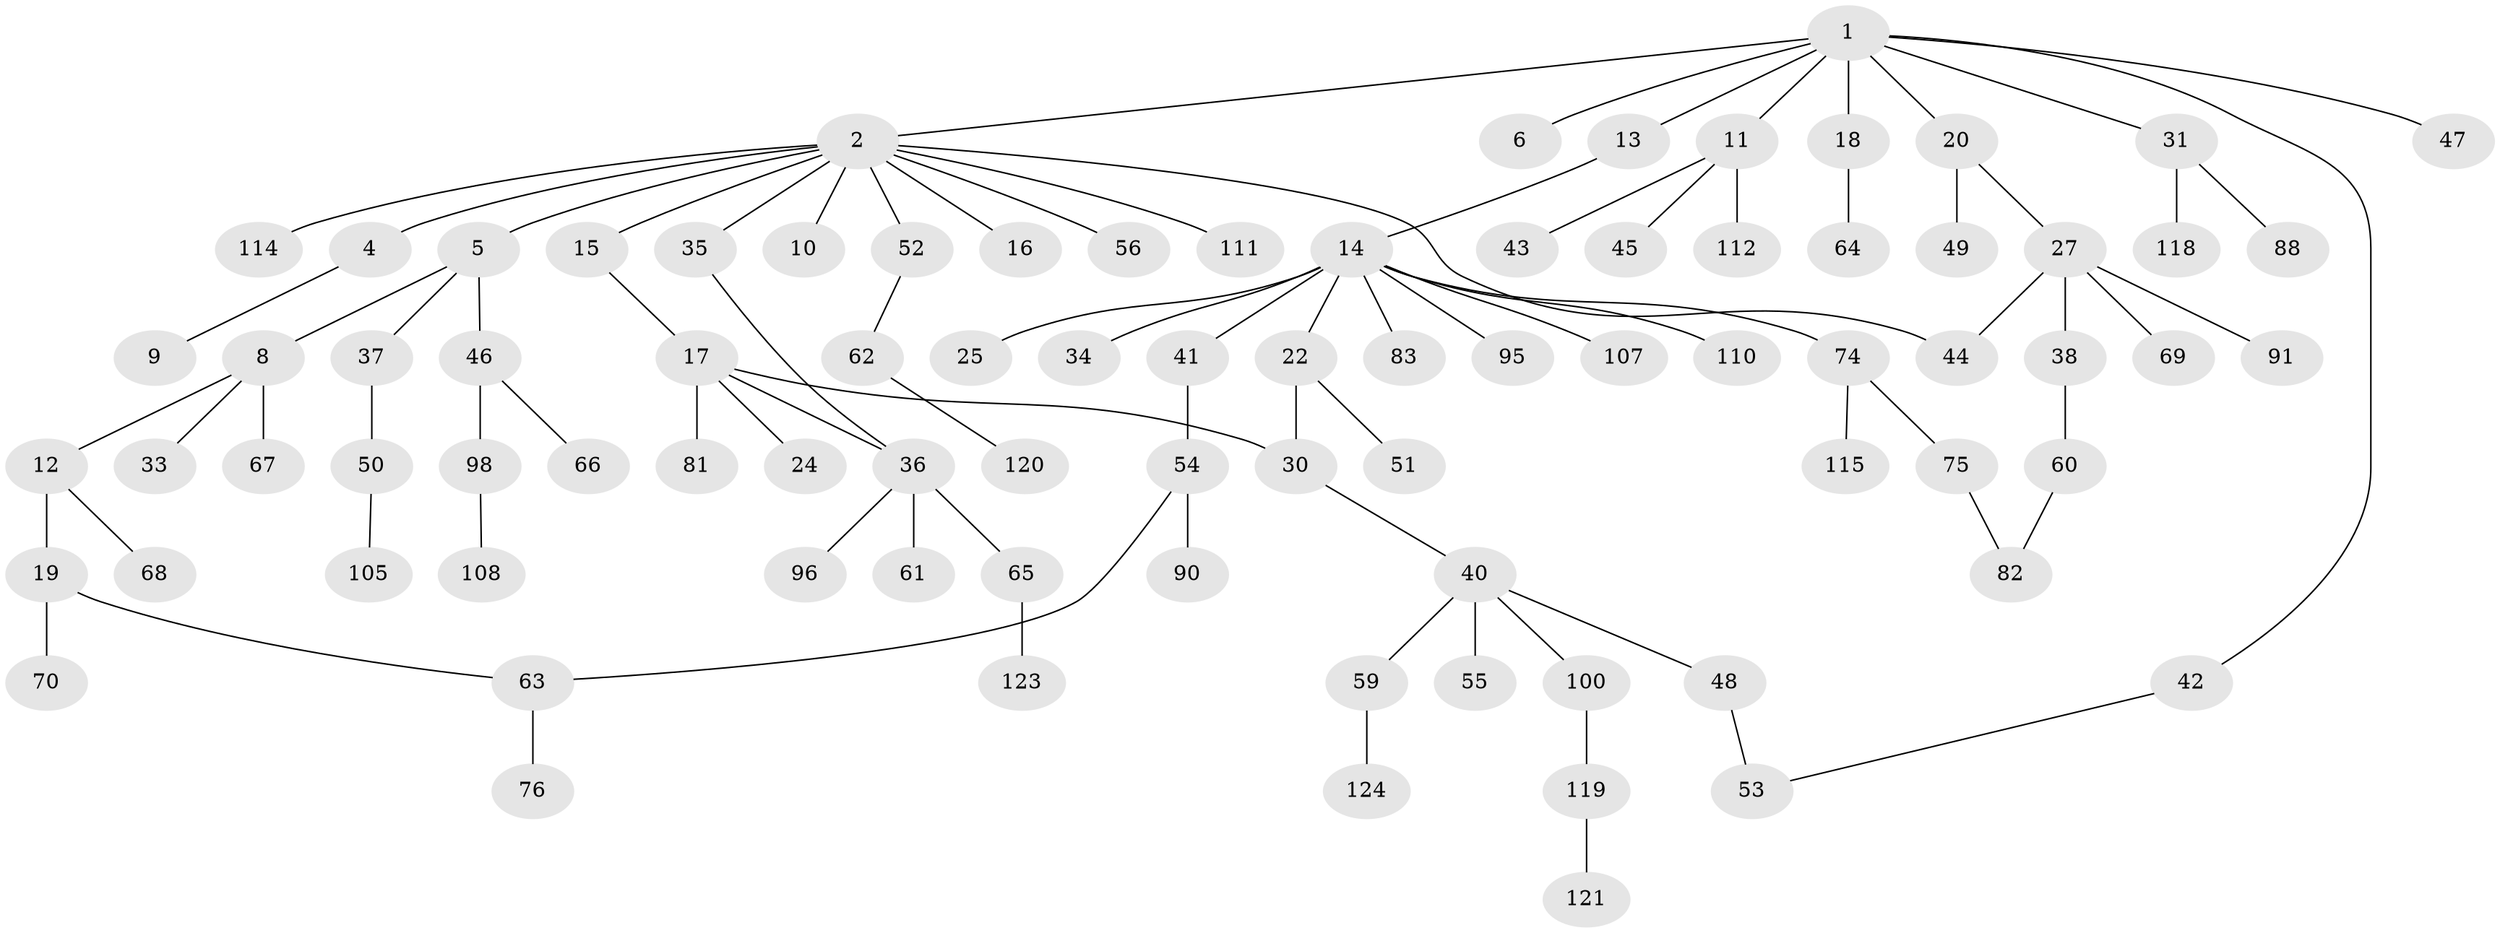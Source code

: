 // Generated by graph-tools (version 1.1) at 2025/51/02/27/25 19:51:38]
// undirected, 86 vertices, 91 edges
graph export_dot {
graph [start="1"]
  node [color=gray90,style=filled];
  1 [super="+7"];
  2 [super="+3"];
  4;
  5;
  6;
  8 [super="+26"];
  9 [super="+29"];
  10;
  11 [super="+39"];
  12 [super="+58"];
  13 [super="+21"];
  14 [super="+32"];
  15;
  16;
  17 [super="+116"];
  18 [super="+78"];
  19 [super="+28"];
  20;
  22 [super="+23"];
  24;
  25;
  27 [super="+80"];
  30 [super="+104"];
  31 [super="+85"];
  33;
  34 [super="+117"];
  35;
  36;
  37;
  38;
  40 [super="+99"];
  41;
  42;
  43 [super="+122"];
  44 [super="+97"];
  45;
  46 [super="+57"];
  47;
  48 [super="+109"];
  49;
  50 [super="+73"];
  51 [super="+79"];
  52 [super="+93"];
  53 [super="+84"];
  54 [super="+71"];
  55 [super="+89"];
  56;
  59 [super="+106"];
  60 [super="+86"];
  61;
  62;
  63 [super="+113"];
  64;
  65 [super="+87"];
  66;
  67;
  68;
  69 [super="+94"];
  70 [super="+72"];
  74 [super="+92"];
  75;
  76 [super="+77"];
  81;
  82;
  83;
  88;
  90 [super="+103"];
  91;
  95 [super="+102"];
  96 [super="+125"];
  98 [super="+101"];
  100;
  105;
  107;
  108;
  110;
  111;
  112;
  114;
  115;
  118;
  119;
  120;
  121;
  123;
  124;
  1 -- 2;
  1 -- 6;
  1 -- 11;
  1 -- 13;
  1 -- 31;
  1 -- 47;
  1 -- 18;
  1 -- 20;
  1 -- 42;
  2 -- 4;
  2 -- 10;
  2 -- 15;
  2 -- 16;
  2 -- 111;
  2 -- 35;
  2 -- 114;
  2 -- 5;
  2 -- 52;
  2 -- 56;
  2 -- 44;
  4 -- 9;
  5 -- 8;
  5 -- 37;
  5 -- 46;
  8 -- 12;
  8 -- 67;
  8 -- 33;
  11 -- 43;
  11 -- 45;
  11 -- 112;
  12 -- 19;
  12 -- 68;
  13 -- 14;
  14 -- 22;
  14 -- 25;
  14 -- 110;
  14 -- 34;
  14 -- 83;
  14 -- 41;
  14 -- 74;
  14 -- 107;
  14 -- 95;
  15 -- 17;
  17 -- 24;
  17 -- 81;
  17 -- 36;
  17 -- 30;
  18 -- 64;
  19 -- 70;
  19 -- 63;
  20 -- 27;
  20 -- 49;
  22 -- 30;
  22 -- 51;
  27 -- 38;
  27 -- 69;
  27 -- 91;
  27 -- 44;
  30 -- 40;
  31 -- 88;
  31 -- 118;
  35 -- 36;
  36 -- 61;
  36 -- 65;
  36 -- 96;
  37 -- 50;
  38 -- 60;
  40 -- 48;
  40 -- 55;
  40 -- 59;
  40 -- 100;
  41 -- 54;
  42 -- 53;
  46 -- 66;
  46 -- 98;
  48 -- 53;
  50 -- 105;
  52 -- 62;
  54 -- 90;
  54 -- 63;
  59 -- 124;
  60 -- 82;
  62 -- 120;
  63 -- 76;
  65 -- 123;
  74 -- 75;
  74 -- 115;
  75 -- 82;
  98 -- 108;
  100 -- 119;
  119 -- 121;
}
